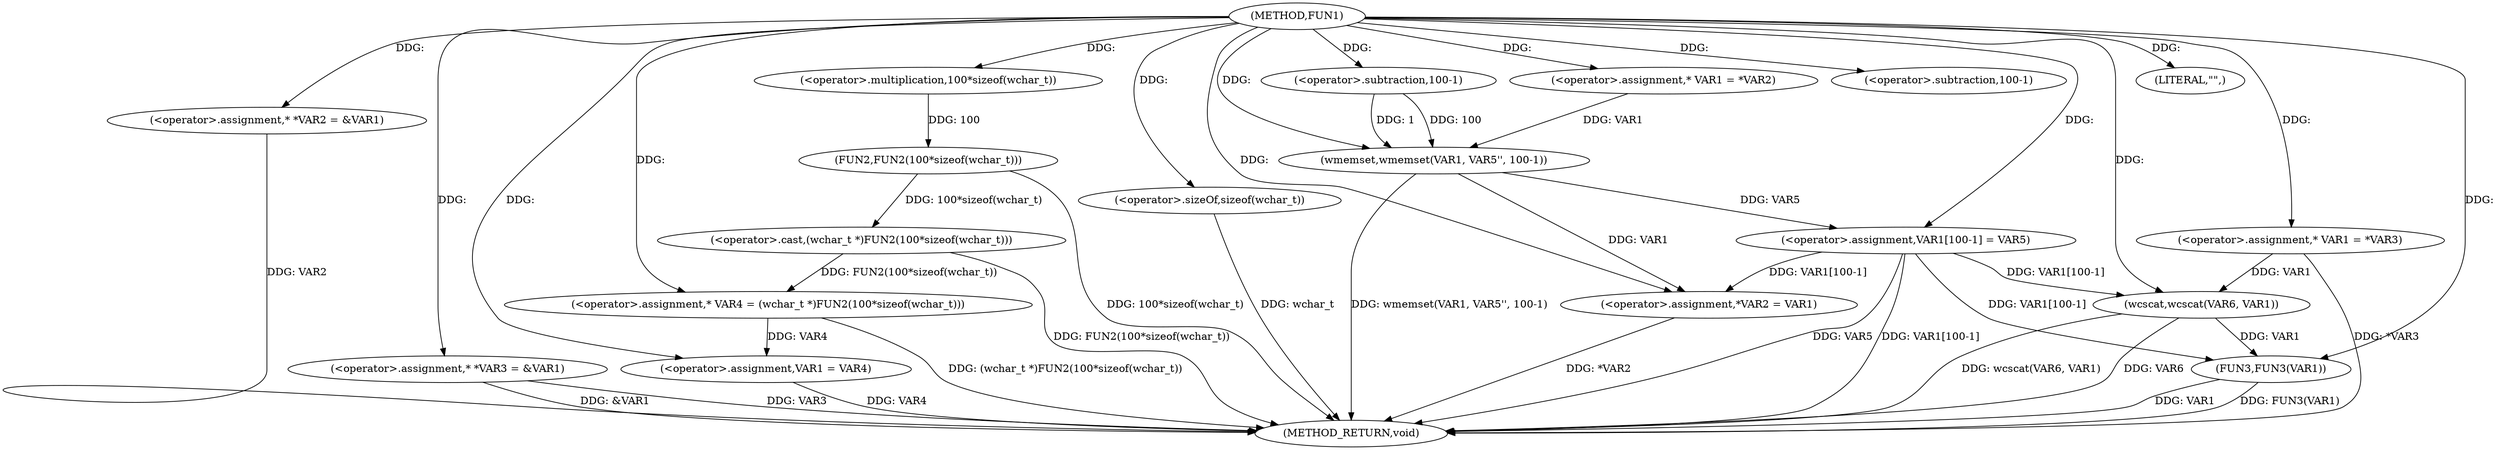 digraph FUN1 {  
"1000100" [label = "(METHOD,FUN1)" ]
"1000162" [label = "(METHOD_RETURN,void)" ]
"1000104" [label = "(<operator>.assignment,* *VAR2 = &VAR1)" ]
"1000109" [label = "(<operator>.assignment,* *VAR3 = &VAR1)" ]
"1000114" [label = "(<operator>.assignment,* VAR4 = (wchar_t *)FUN2(100*sizeof(wchar_t)))" ]
"1000116" [label = "(<operator>.cast,(wchar_t *)FUN2(100*sizeof(wchar_t)))" ]
"1000118" [label = "(FUN2,FUN2(100*sizeof(wchar_t)))" ]
"1000119" [label = "(<operator>.multiplication,100*sizeof(wchar_t))" ]
"1000121" [label = "(<operator>.sizeOf,sizeof(wchar_t))" ]
"1000123" [label = "(<operator>.assignment,VAR1 = VAR4)" ]
"1000128" [label = "(<operator>.assignment,* VAR1 = *VAR2)" ]
"1000132" [label = "(wmemset,wmemset(VAR1, VAR5'', 100-1))" ]
"1000135" [label = "(<operator>.subtraction,100-1)" ]
"1000138" [label = "(<operator>.assignment,VAR1[100-1] = VAR5)" ]
"1000141" [label = "(<operator>.subtraction,100-1)" ]
"1000145" [label = "(<operator>.assignment,*VAR2 = VAR1)" ]
"1000151" [label = "(<operator>.assignment,* VAR1 = *VAR3)" ]
"1000156" [label = "(LITERAL,\"\",)" ]
"1000157" [label = "(wcscat,wcscat(VAR6, VAR1))" ]
"1000160" [label = "(FUN3,FUN3(VAR1))" ]
  "1000123" -> "1000162"  [ label = "DDG: VAR4"] 
  "1000157" -> "1000162"  [ label = "DDG: wcscat(VAR6, VAR1)"] 
  "1000104" -> "1000162"  [ label = "DDG: VAR2"] 
  "1000151" -> "1000162"  [ label = "DDG: *VAR3"] 
  "1000116" -> "1000162"  [ label = "DDG: FUN2(100*sizeof(wchar_t))"] 
  "1000109" -> "1000162"  [ label = "DDG: VAR3"] 
  "1000118" -> "1000162"  [ label = "DDG: 100*sizeof(wchar_t)"] 
  "1000145" -> "1000162"  [ label = "DDG: *VAR2"] 
  "1000160" -> "1000162"  [ label = "DDG: FUN3(VAR1)"] 
  "1000132" -> "1000162"  [ label = "DDG: wmemset(VAR1, VAR5'', 100-1)"] 
  "1000138" -> "1000162"  [ label = "DDG: VAR1[100-1]"] 
  "1000157" -> "1000162"  [ label = "DDG: VAR6"] 
  "1000138" -> "1000162"  [ label = "DDG: VAR5"] 
  "1000121" -> "1000162"  [ label = "DDG: wchar_t"] 
  "1000114" -> "1000162"  [ label = "DDG: (wchar_t *)FUN2(100*sizeof(wchar_t))"] 
  "1000109" -> "1000162"  [ label = "DDG: &VAR1"] 
  "1000160" -> "1000162"  [ label = "DDG: VAR1"] 
  "1000100" -> "1000104"  [ label = "DDG: "] 
  "1000100" -> "1000109"  [ label = "DDG: "] 
  "1000116" -> "1000114"  [ label = "DDG: FUN2(100*sizeof(wchar_t))"] 
  "1000100" -> "1000114"  [ label = "DDG: "] 
  "1000118" -> "1000116"  [ label = "DDG: 100*sizeof(wchar_t)"] 
  "1000119" -> "1000118"  [ label = "DDG: 100"] 
  "1000100" -> "1000119"  [ label = "DDG: "] 
  "1000100" -> "1000121"  [ label = "DDG: "] 
  "1000114" -> "1000123"  [ label = "DDG: VAR4"] 
  "1000100" -> "1000123"  [ label = "DDG: "] 
  "1000100" -> "1000128"  [ label = "DDG: "] 
  "1000128" -> "1000132"  [ label = "DDG: VAR1"] 
  "1000100" -> "1000132"  [ label = "DDG: "] 
  "1000135" -> "1000132"  [ label = "DDG: 100"] 
  "1000135" -> "1000132"  [ label = "DDG: 1"] 
  "1000100" -> "1000135"  [ label = "DDG: "] 
  "1000132" -> "1000138"  [ label = "DDG: VAR5"] 
  "1000100" -> "1000138"  [ label = "DDG: "] 
  "1000100" -> "1000141"  [ label = "DDG: "] 
  "1000138" -> "1000145"  [ label = "DDG: VAR1[100-1]"] 
  "1000132" -> "1000145"  [ label = "DDG: VAR1"] 
  "1000100" -> "1000145"  [ label = "DDG: "] 
  "1000100" -> "1000151"  [ label = "DDG: "] 
  "1000100" -> "1000156"  [ label = "DDG: "] 
  "1000100" -> "1000157"  [ label = "DDG: "] 
  "1000138" -> "1000157"  [ label = "DDG: VAR1[100-1]"] 
  "1000151" -> "1000157"  [ label = "DDG: VAR1"] 
  "1000157" -> "1000160"  [ label = "DDG: VAR1"] 
  "1000138" -> "1000160"  [ label = "DDG: VAR1[100-1]"] 
  "1000100" -> "1000160"  [ label = "DDG: "] 
}
